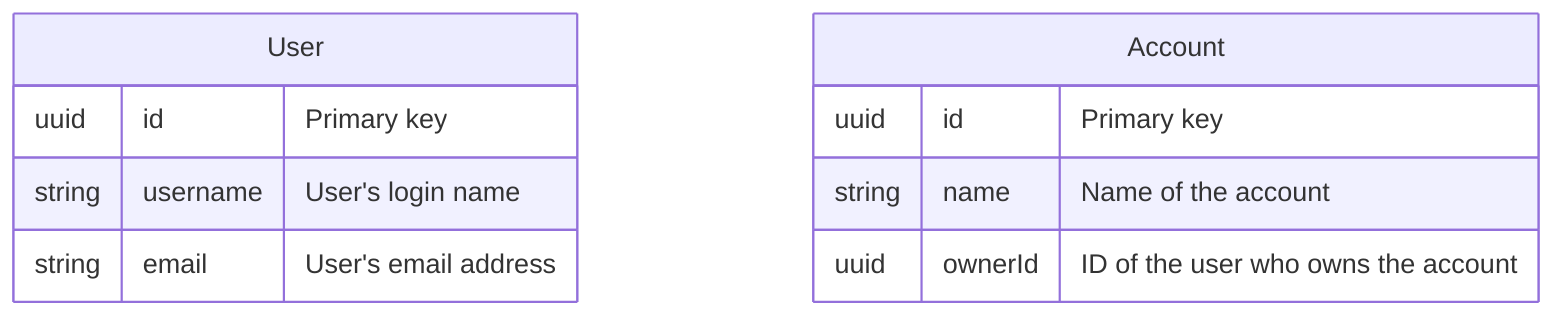 erDiagram
    User {
        uuid id "Primary key"
        string username "User's login name"
        string email "User's email address"
    }
    Account {
        uuid id "Primary key"
        string name "Name of the account"
        uuid ownerId "ID of the user who owns the account"
    }